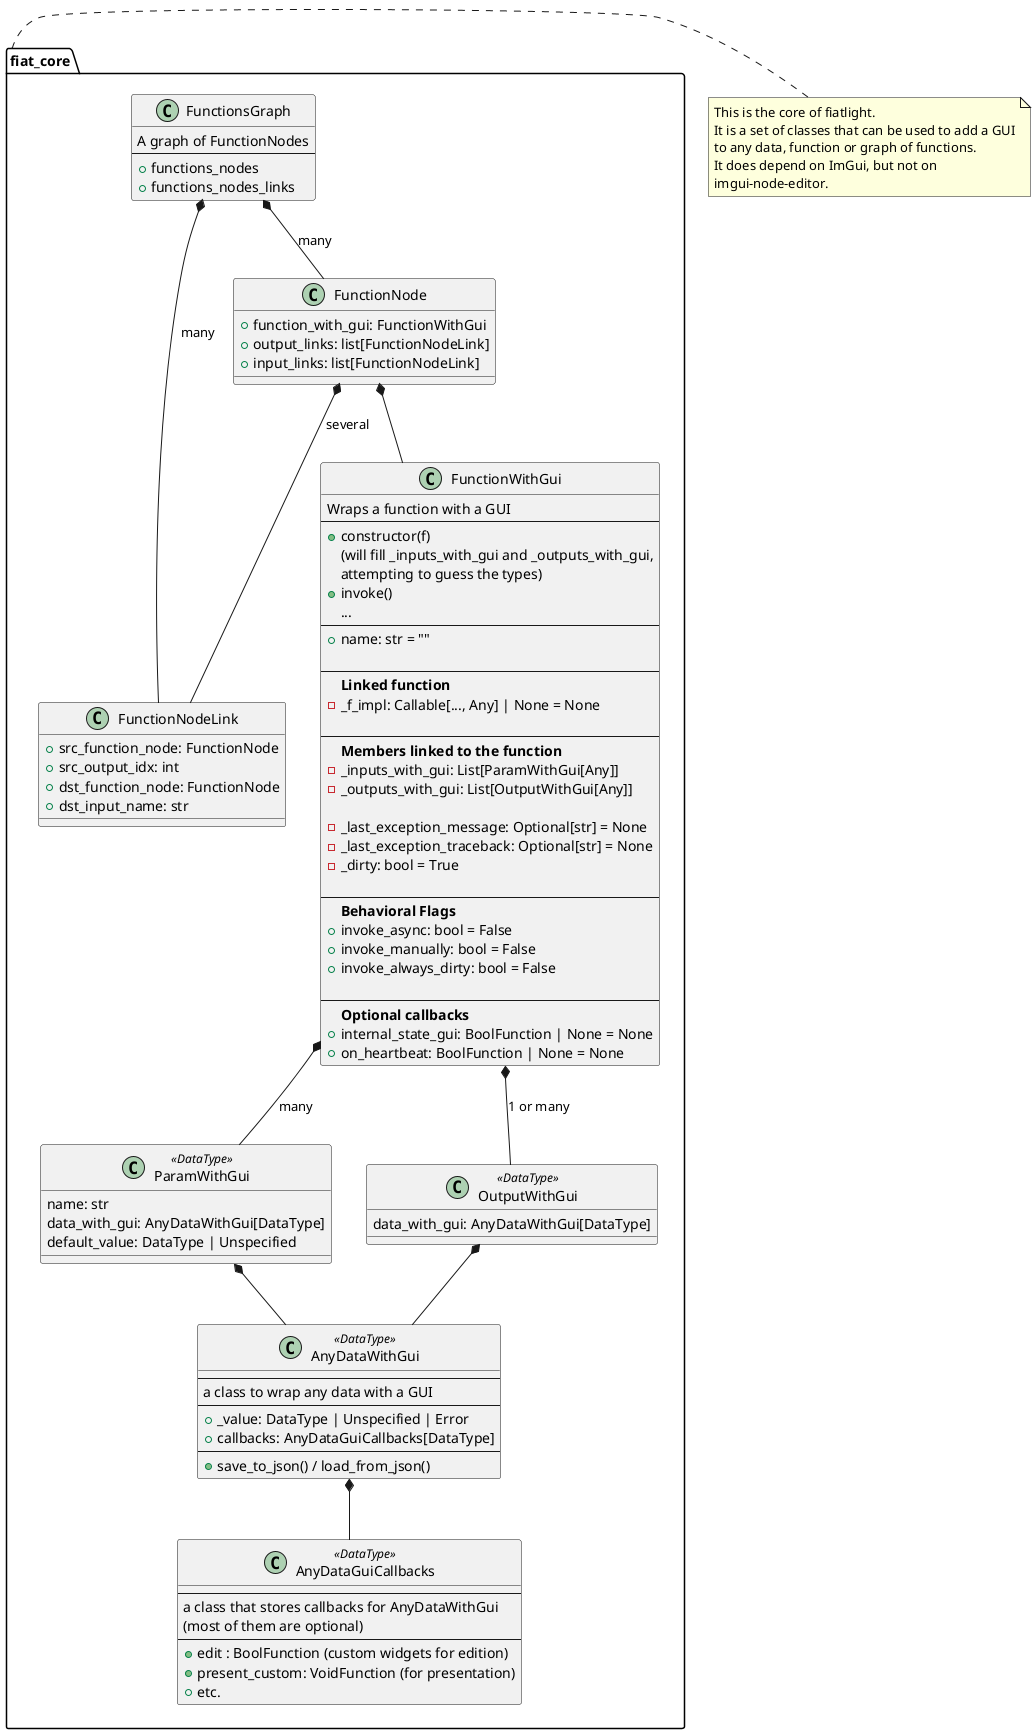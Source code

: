 @startuml

package fiat_core {
    class AnyDataWithGui<<DataType>> {
        ---
        a class to wrap any data with a GUI
        ---
        + _value: DataType | Unspecified | Error
        + callbacks: AnyDataGuiCallbacks[DataType]
        ----
        + save_to_json() / load_from_json()
    }

    class AnyDataGuiCallbacks<<DataType>> {
        ---
        a class that stores callbacks for AnyDataWithGui
        (most of them are optional)
        ---
        + edit : BoolFunction (custom widgets for edition)
        + present_custom: VoidFunction (for presentation)
        + etc.
    }

    class FunctionWithGui {
        Wraps a function with a GUI
        ---
        + constructor(f)
        (will fill _inputs_with_gui and _outputs_with_gui,
         attempting to guess the types)
        + invoke()
        ...
        ---
        + name: str = ""

        ----
        <b>Linked function</b>
        - _f_impl: Callable[..., Any] | None = None

        ----
        <b>Members linked to the function</b>
        - _inputs_with_gui: List[ParamWithGui[Any]]
        - _outputs_with_gui: List[OutputWithGui[Any]]

        - _last_exception_message: Optional[str] = None
        - _last_exception_traceback: Optional[str] = None
        - _dirty: bool = True

        ----
        <b>Behavioral Flags</b>
        + invoke_async: bool = False
        + invoke_manually: bool = False
        + invoke_always_dirty: bool = False

        ----
        <b>Optional callbacks</b>
        + internal_state_gui: BoolFunction | None = None
        + on_heartbeat: BoolFunction | None = None
    }


    class ParamWithGui<<DataType>> {
        name: str
        data_with_gui: AnyDataWithGui[DataType]
        default_value: DataType | Unspecified
    }

    class OutputWithGui<<DataType>> {
        data_with_gui: AnyDataWithGui[DataType]
    }


    AnyDataWithGui *-- AnyDataGuiCallbacks
    ParamWithGui *-- AnyDataWithGui
    OutputWithGui *-- AnyDataWithGui
    FunctionWithGui *-- ParamWithGui: many
    FunctionWithGui *-- OutputWithGui: 1 or many


    class FunctionNodeLink {
        + src_function_node: FunctionNode
        + src_output_idx: int
        + dst_function_node: FunctionNode
        + dst_input_name: str
    }

    class FunctionNode {
        + function_with_gui: FunctionWithGui
        + output_links: list[FunctionNodeLink]
        + input_links: list[FunctionNodeLink]
    }

    FunctionNode *-- FunctionWithGui
    FunctionNode *-- FunctionNodeLink : several


    class FunctionsGraph {
        A graph of FunctionNodes
        ---
        + functions_nodes
        + functions_nodes_links
    }

    FunctionsGraph *-- FunctionNode : many
    FunctionsGraph *-- FunctionNodeLink : many

}

note right of fiat_core
    This is the core of fiatlight.
    It is a set of classes that can be used to add a GUI
    to any data, function or graph of functions.
    It does depend on ImGui, but not on
    imgui-node-editor.
end note

@enduml
